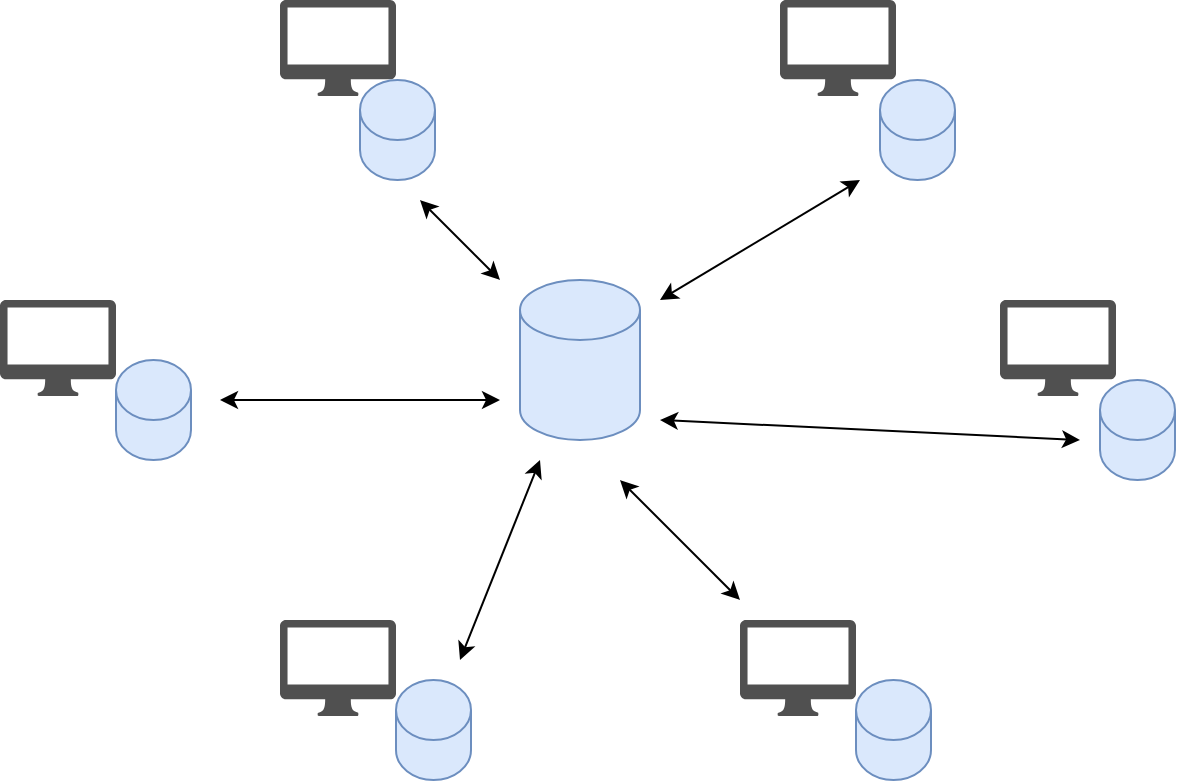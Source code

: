 <mxfile>
    <diagram id="STPHYOq-w2zS-VPcVNFG" name="Centralizado">
        <mxGraphModel dx="1555" dy="775" grid="1" gridSize="10" guides="1" tooltips="1" connect="1" arrows="1" fold="1" page="1" pageScale="1" pageWidth="850" pageHeight="1100" math="0" shadow="0">
            <root>
                <mxCell id="0"/>
                <mxCell id="1" parent="0"/>
                <mxCell id="8" value="" style="shape=cylinder3;whiteSpace=wrap;html=1;boundedLbl=1;backgroundOutline=1;size=15;fillColor=#dae8fc;strokeColor=#6c8ebf;" vertex="1" parent="1">
                    <mxGeometry x="390" y="250" width="60" height="80" as="geometry"/>
                </mxCell>
                <mxCell id="9" value="" style="pointerEvents=1;shadow=0;dashed=0;html=1;strokeColor=none;fillColor=#505050;labelPosition=center;verticalLabelPosition=bottom;verticalAlign=top;outlineConnect=0;align=center;shape=mxgraph.office.devices.mac_client;" vertex="1" parent="1">
                    <mxGeometry x="130" y="260" width="58" height="48" as="geometry"/>
                </mxCell>
                <mxCell id="10" value="" style="pointerEvents=1;shadow=0;dashed=0;html=1;strokeColor=none;fillColor=#505050;labelPosition=center;verticalLabelPosition=bottom;verticalAlign=top;outlineConnect=0;align=center;shape=mxgraph.office.devices.mac_client;" vertex="1" parent="1">
                    <mxGeometry x="270" y="110" width="58" height="48" as="geometry"/>
                </mxCell>
                <mxCell id="11" value="" style="pointerEvents=1;shadow=0;dashed=0;html=1;strokeColor=none;fillColor=#505050;labelPosition=center;verticalLabelPosition=bottom;verticalAlign=top;outlineConnect=0;align=center;shape=mxgraph.office.devices.mac_client;" vertex="1" parent="1">
                    <mxGeometry x="520" y="110" width="58" height="48" as="geometry"/>
                </mxCell>
                <mxCell id="12" value="" style="pointerEvents=1;shadow=0;dashed=0;html=1;strokeColor=none;fillColor=#505050;labelPosition=center;verticalLabelPosition=bottom;verticalAlign=top;outlineConnect=0;align=center;shape=mxgraph.office.devices.mac_client;" vertex="1" parent="1">
                    <mxGeometry x="270" y="420" width="58" height="48" as="geometry"/>
                </mxCell>
                <mxCell id="13" value="" style="pointerEvents=1;shadow=0;dashed=0;html=1;strokeColor=none;fillColor=#505050;labelPosition=center;verticalLabelPosition=bottom;verticalAlign=top;outlineConnect=0;align=center;shape=mxgraph.office.devices.mac_client;" vertex="1" parent="1">
                    <mxGeometry x="630" y="260" width="58" height="48" as="geometry"/>
                </mxCell>
                <mxCell id="14" value="" style="pointerEvents=1;shadow=0;dashed=0;html=1;strokeColor=none;fillColor=#505050;labelPosition=center;verticalLabelPosition=bottom;verticalAlign=top;outlineConnect=0;align=center;shape=mxgraph.office.devices.mac_client;" vertex="1" parent="1">
                    <mxGeometry x="500" y="420" width="58" height="48" as="geometry"/>
                </mxCell>
                <mxCell id="15" value="" style="shape=cylinder3;whiteSpace=wrap;html=1;boundedLbl=1;backgroundOutline=1;size=15;fillColor=#dae8fc;strokeColor=#6c8ebf;" vertex="1" parent="1">
                    <mxGeometry x="188" y="290" width="37.5" height="50" as="geometry"/>
                </mxCell>
                <mxCell id="16" value="" style="shape=cylinder3;whiteSpace=wrap;html=1;boundedLbl=1;backgroundOutline=1;size=15;fillColor=#dae8fc;strokeColor=#6c8ebf;" vertex="1" parent="1">
                    <mxGeometry x="310" y="150" width="37.5" height="50" as="geometry"/>
                </mxCell>
                <mxCell id="17" value="" style="shape=cylinder3;whiteSpace=wrap;html=1;boundedLbl=1;backgroundOutline=1;size=15;fillColor=#dae8fc;strokeColor=#6c8ebf;" vertex="1" parent="1">
                    <mxGeometry x="570" y="150" width="37.5" height="50" as="geometry"/>
                </mxCell>
                <mxCell id="18" value="" style="shape=cylinder3;whiteSpace=wrap;html=1;boundedLbl=1;backgroundOutline=1;size=15;fillColor=#dae8fc;strokeColor=#6c8ebf;" vertex="1" parent="1">
                    <mxGeometry x="680" y="300" width="37.5" height="50" as="geometry"/>
                </mxCell>
                <mxCell id="19" value="" style="shape=cylinder3;whiteSpace=wrap;html=1;boundedLbl=1;backgroundOutline=1;size=15;fillColor=#dae8fc;strokeColor=#6c8ebf;" vertex="1" parent="1">
                    <mxGeometry x="328" y="450" width="37.5" height="50" as="geometry"/>
                </mxCell>
                <mxCell id="20" value="" style="shape=cylinder3;whiteSpace=wrap;html=1;boundedLbl=1;backgroundOutline=1;size=15;fillColor=#dae8fc;strokeColor=#6c8ebf;" vertex="1" parent="1">
                    <mxGeometry x="558" y="450" width="37.5" height="50" as="geometry"/>
                </mxCell>
                <mxCell id="23" value="" style="endArrow=classic;startArrow=classic;html=1;" edge="1" parent="1">
                    <mxGeometry width="50" height="50" relative="1" as="geometry">
                        <mxPoint x="240" y="310" as="sourcePoint"/>
                        <mxPoint x="380" y="310" as="targetPoint"/>
                    </mxGeometry>
                </mxCell>
                <mxCell id="25" value="" style="endArrow=classic;startArrow=classic;html=1;" edge="1" parent="1">
                    <mxGeometry width="50" height="50" relative="1" as="geometry">
                        <mxPoint x="340" y="210" as="sourcePoint"/>
                        <mxPoint x="380" y="250" as="targetPoint"/>
                    </mxGeometry>
                </mxCell>
                <mxCell id="26" value="" style="endArrow=classic;startArrow=classic;html=1;" edge="1" parent="1">
                    <mxGeometry width="50" height="50" relative="1" as="geometry">
                        <mxPoint x="560" y="200" as="sourcePoint"/>
                        <mxPoint x="460" y="260" as="targetPoint"/>
                    </mxGeometry>
                </mxCell>
                <mxCell id="27" value="" style="endArrow=classic;startArrow=classic;html=1;" edge="1" parent="1">
                    <mxGeometry width="50" height="50" relative="1" as="geometry">
                        <mxPoint x="460" y="320" as="sourcePoint"/>
                        <mxPoint x="670" y="330" as="targetPoint"/>
                    </mxGeometry>
                </mxCell>
                <mxCell id="28" value="" style="endArrow=classic;startArrow=classic;html=1;" edge="1" parent="1">
                    <mxGeometry width="50" height="50" relative="1" as="geometry">
                        <mxPoint x="360" y="440" as="sourcePoint"/>
                        <mxPoint x="400" y="340" as="targetPoint"/>
                    </mxGeometry>
                </mxCell>
                <mxCell id="29" value="" style="endArrow=classic;startArrow=classic;html=1;" edge="1" parent="1">
                    <mxGeometry width="50" height="50" relative="1" as="geometry">
                        <mxPoint x="440" y="350" as="sourcePoint"/>
                        <mxPoint x="500" y="410" as="targetPoint"/>
                    </mxGeometry>
                </mxCell>
            </root>
        </mxGraphModel>
    </diagram>
    <diagram id="oF0pbx-X_0bEZ9zDANaB" name="distribuído">
        <mxGraphModel dx="1555" dy="775" grid="1" gridSize="10" guides="1" tooltips="1" connect="1" arrows="1" fold="1" page="1" pageScale="1" pageWidth="850" pageHeight="1100" math="0" shadow="0">
            <root>
                <mxCell id="_gpickraRS32eTvQDQjD-0"/>
                <mxCell id="_gpickraRS32eTvQDQjD-1" parent="_gpickraRS32eTvQDQjD-0"/>
                <mxCell id="_gpickraRS32eTvQDQjD-2" value="" style="shape=cylinder3;whiteSpace=wrap;html=1;boundedLbl=1;backgroundOutline=1;size=15;fillColor=#dae8fc;strokeColor=#6c8ebf;" vertex="1" parent="_gpickraRS32eTvQDQjD-1">
                    <mxGeometry x="390" y="250" width="60" height="80" as="geometry"/>
                </mxCell>
                <mxCell id="_gpickraRS32eTvQDQjD-3" value="" style="pointerEvents=1;shadow=0;dashed=0;html=1;strokeColor=none;fillColor=#505050;labelPosition=center;verticalLabelPosition=bottom;verticalAlign=top;outlineConnect=0;align=center;shape=mxgraph.office.devices.mac_client;" vertex="1" parent="_gpickraRS32eTvQDQjD-1">
                    <mxGeometry x="130" y="260" width="58" height="48" as="geometry"/>
                </mxCell>
                <mxCell id="_gpickraRS32eTvQDQjD-4" value="" style="pointerEvents=1;shadow=0;dashed=0;html=1;strokeColor=none;fillColor=#505050;labelPosition=center;verticalLabelPosition=bottom;verticalAlign=top;outlineConnect=0;align=center;shape=mxgraph.office.devices.mac_client;" vertex="1" parent="_gpickraRS32eTvQDQjD-1">
                    <mxGeometry x="270" y="110" width="58" height="48" as="geometry"/>
                </mxCell>
                <mxCell id="_gpickraRS32eTvQDQjD-5" value="" style="pointerEvents=1;shadow=0;dashed=0;html=1;strokeColor=none;fillColor=#505050;labelPosition=center;verticalLabelPosition=bottom;verticalAlign=top;outlineConnect=0;align=center;shape=mxgraph.office.devices.mac_client;" vertex="1" parent="_gpickraRS32eTvQDQjD-1">
                    <mxGeometry x="520" y="110" width="58" height="48" as="geometry"/>
                </mxCell>
                <mxCell id="_gpickraRS32eTvQDQjD-6" value="" style="pointerEvents=1;shadow=0;dashed=0;html=1;strokeColor=none;fillColor=#505050;labelPosition=center;verticalLabelPosition=bottom;verticalAlign=top;outlineConnect=0;align=center;shape=mxgraph.office.devices.mac_client;" vertex="1" parent="_gpickraRS32eTvQDQjD-1">
                    <mxGeometry x="270" y="420" width="58" height="48" as="geometry"/>
                </mxCell>
                <mxCell id="_gpickraRS32eTvQDQjD-7" value="" style="pointerEvents=1;shadow=0;dashed=0;html=1;strokeColor=none;fillColor=#505050;labelPosition=center;verticalLabelPosition=bottom;verticalAlign=top;outlineConnect=0;align=center;shape=mxgraph.office.devices.mac_client;" vertex="1" parent="_gpickraRS32eTvQDQjD-1">
                    <mxGeometry x="630" y="260" width="58" height="48" as="geometry"/>
                </mxCell>
                <mxCell id="_gpickraRS32eTvQDQjD-8" value="" style="pointerEvents=1;shadow=0;dashed=0;html=1;strokeColor=none;fillColor=#505050;labelPosition=center;verticalLabelPosition=bottom;verticalAlign=top;outlineConnect=0;align=center;shape=mxgraph.office.devices.mac_client;" vertex="1" parent="_gpickraRS32eTvQDQjD-1">
                    <mxGeometry x="500" y="420" width="58" height="48" as="geometry"/>
                </mxCell>
                <mxCell id="_gpickraRS32eTvQDQjD-9" value="" style="shape=cylinder3;whiteSpace=wrap;html=1;boundedLbl=1;backgroundOutline=1;size=15;fillColor=#dae8fc;strokeColor=#6c8ebf;" vertex="1" parent="_gpickraRS32eTvQDQjD-1">
                    <mxGeometry x="188" y="290" width="37.5" height="50" as="geometry"/>
                </mxCell>
                <mxCell id="_gpickraRS32eTvQDQjD-10" value="" style="shape=cylinder3;whiteSpace=wrap;html=1;boundedLbl=1;backgroundOutline=1;size=15;fillColor=#dae8fc;strokeColor=#6c8ebf;" vertex="1" parent="_gpickraRS32eTvQDQjD-1">
                    <mxGeometry x="310" y="150" width="37.5" height="50" as="geometry"/>
                </mxCell>
                <mxCell id="_gpickraRS32eTvQDQjD-11" value="" style="shape=cylinder3;whiteSpace=wrap;html=1;boundedLbl=1;backgroundOutline=1;size=15;fillColor=#dae8fc;strokeColor=#6c8ebf;" vertex="1" parent="_gpickraRS32eTvQDQjD-1">
                    <mxGeometry x="570" y="150" width="37.5" height="50" as="geometry"/>
                </mxCell>
                <mxCell id="_gpickraRS32eTvQDQjD-12" value="" style="shape=cylinder3;whiteSpace=wrap;html=1;boundedLbl=1;backgroundOutline=1;size=15;fillColor=#dae8fc;strokeColor=#6c8ebf;" vertex="1" parent="_gpickraRS32eTvQDQjD-1">
                    <mxGeometry x="680" y="300" width="37.5" height="50" as="geometry"/>
                </mxCell>
                <mxCell id="_gpickraRS32eTvQDQjD-13" value="" style="shape=cylinder3;whiteSpace=wrap;html=1;boundedLbl=1;backgroundOutline=1;size=15;fillColor=#dae8fc;strokeColor=#6c8ebf;" vertex="1" parent="_gpickraRS32eTvQDQjD-1">
                    <mxGeometry x="328" y="450" width="37.5" height="50" as="geometry"/>
                </mxCell>
                <mxCell id="_gpickraRS32eTvQDQjD-14" value="" style="shape=cylinder3;whiteSpace=wrap;html=1;boundedLbl=1;backgroundOutline=1;size=15;fillColor=#dae8fc;strokeColor=#6c8ebf;" vertex="1" parent="_gpickraRS32eTvQDQjD-1">
                    <mxGeometry x="558" y="450" width="37.5" height="50" as="geometry"/>
                </mxCell>
                <mxCell id="_gpickraRS32eTvQDQjD-15" value="" style="endArrow=classic;startArrow=classic;html=1;" edge="1" parent="_gpickraRS32eTvQDQjD-1">
                    <mxGeometry width="50" height="50" relative="1" as="geometry">
                        <mxPoint x="240" y="310" as="sourcePoint"/>
                        <mxPoint x="380" y="310" as="targetPoint"/>
                    </mxGeometry>
                </mxCell>
                <mxCell id="_gpickraRS32eTvQDQjD-16" value="" style="endArrow=classic;startArrow=classic;html=1;" edge="1" parent="_gpickraRS32eTvQDQjD-1">
                    <mxGeometry width="50" height="50" relative="1" as="geometry">
                        <mxPoint x="340" y="210" as="sourcePoint"/>
                        <mxPoint x="380" y="250" as="targetPoint"/>
                    </mxGeometry>
                </mxCell>
                <mxCell id="_gpickraRS32eTvQDQjD-17" value="" style="endArrow=classic;startArrow=classic;html=1;" edge="1" parent="_gpickraRS32eTvQDQjD-1">
                    <mxGeometry width="50" height="50" relative="1" as="geometry">
                        <mxPoint x="560" y="200" as="sourcePoint"/>
                        <mxPoint x="460" y="260" as="targetPoint"/>
                    </mxGeometry>
                </mxCell>
                <mxCell id="_gpickraRS32eTvQDQjD-18" value="" style="endArrow=classic;startArrow=classic;html=1;" edge="1" parent="_gpickraRS32eTvQDQjD-1">
                    <mxGeometry width="50" height="50" relative="1" as="geometry">
                        <mxPoint x="460" y="320" as="sourcePoint"/>
                        <mxPoint x="670" y="330" as="targetPoint"/>
                    </mxGeometry>
                </mxCell>
                <mxCell id="_gpickraRS32eTvQDQjD-19" value="" style="endArrow=classic;startArrow=classic;html=1;" edge="1" parent="_gpickraRS32eTvQDQjD-1">
                    <mxGeometry width="50" height="50" relative="1" as="geometry">
                        <mxPoint x="360" y="440" as="sourcePoint"/>
                        <mxPoint x="400" y="340" as="targetPoint"/>
                    </mxGeometry>
                </mxCell>
                <mxCell id="_gpickraRS32eTvQDQjD-20" value="" style="endArrow=classic;startArrow=classic;html=1;" edge="1" parent="_gpickraRS32eTvQDQjD-1">
                    <mxGeometry width="50" height="50" relative="1" as="geometry">
                        <mxPoint x="440" y="350" as="sourcePoint"/>
                        <mxPoint x="500" y="410" as="targetPoint"/>
                    </mxGeometry>
                </mxCell>
                <mxCell id="_gpickraRS32eTvQDQjD-22" value="" style="endArrow=classic;startArrow=classic;html=1;" edge="1" parent="_gpickraRS32eTvQDQjD-1">
                    <mxGeometry width="50" height="50" relative="1" as="geometry">
                        <mxPoint x="380" y="490" as="sourcePoint"/>
                        <mxPoint x="545" y="490" as="targetPoint"/>
                    </mxGeometry>
                </mxCell>
                <mxCell id="_gpickraRS32eTvQDQjD-23" value="" style="endArrow=classic;startArrow=classic;html=1;" edge="1" parent="_gpickraRS32eTvQDQjD-1">
                    <mxGeometry width="50" height="50" relative="1" as="geometry">
                        <mxPoint x="590" y="430" as="sourcePoint"/>
                        <mxPoint x="680" y="360" as="targetPoint"/>
                    </mxGeometry>
                </mxCell>
                <mxCell id="_gpickraRS32eTvQDQjD-24" value="" style="endArrow=classic;startArrow=classic;html=1;" edge="1" parent="_gpickraRS32eTvQDQjD-1">
                    <mxGeometry width="50" height="50" relative="1" as="geometry">
                        <mxPoint x="580" y="430" as="sourcePoint"/>
                        <mxPoint x="590" y="210" as="targetPoint"/>
                    </mxGeometry>
                </mxCell>
            </root>
        </mxGraphModel>
    </diagram>
</mxfile>